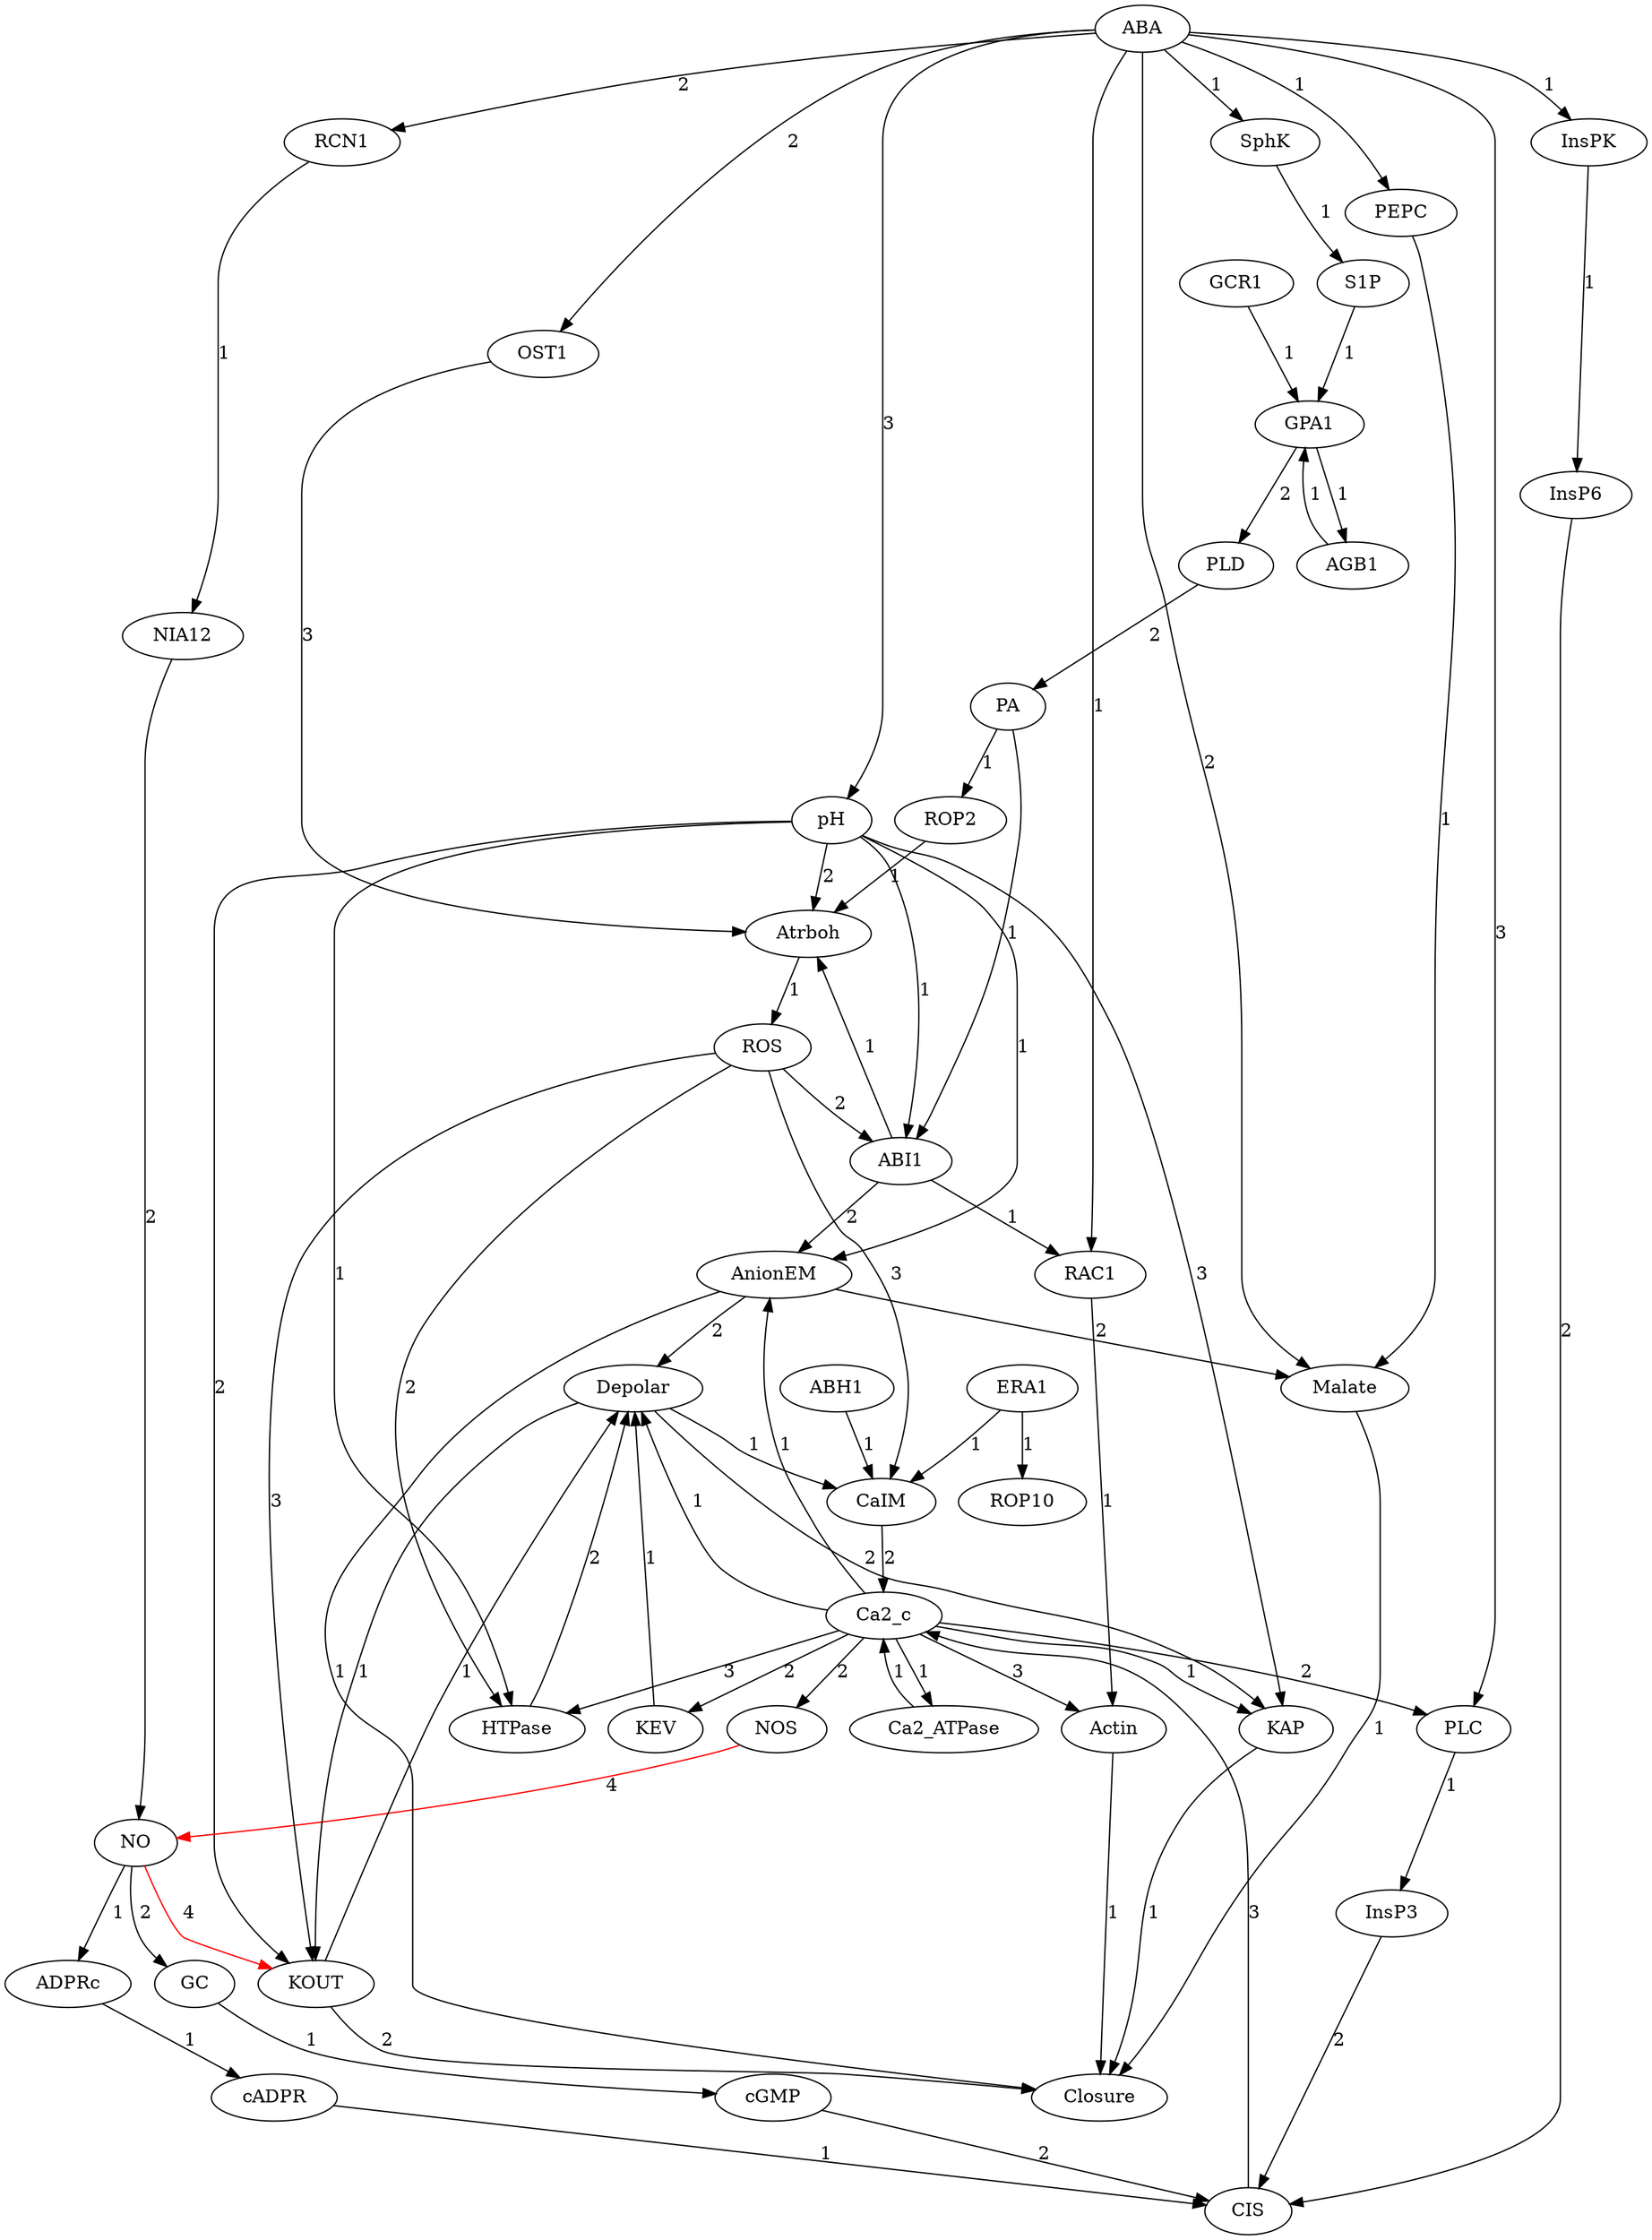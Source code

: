 strict digraph  {
" Atrboh " [equation="  (  ( OST1 && (  (  ( pH && ROP2 )  )  )  ) && ! ( ABI1  )  ) "];
" Malate " [equation="  (  (  ( PEPC  ) && ! ( ABA  )  ) && ! ( AnionEM  )  ) "];
" Ca2_ATPase " [equation="  ( Ca2_c ) "];
" SphK " [equation="  ( ABA ) "];
" GPA1 " [equation="  (  ( AGB1  ) && ! ( GCR1  )  )  || ( S1P && (  (  ( AGB1 )  )  ) ) "];
" ABI1 " [equation="  (  (  ( pH  ) && ! ( ROS  )  ) && ! ( PA  )  ) "];
" Ca2_c " [equation="  (  ( CIS  ) && ! ( Ca2_ATPase  )  )  || (  ( CaIM  ) && ! ( Ca2_ATPase  )  ) "];
" pH " [equation="  ( ABA ) "];
" NOS " [equation="  ( Ca2_c ) "];
" AnionEM " [equation="  ( pH && (  (  ( ! ABI1 )  )  || (  ( Ca2_c )  )  ) )  || ( Ca2_c && (  (  ( pH )  )  || (  ( ! ABI1 )  )  ) ) "];
" CIS " [equation="  ( InsP3 && (  (  ( InsP6 )  )  ) )  || ( cGMP && (  (  ( cADPR )  )  ) ) "];
" ADPRc " [equation="  ( NO ) "];
" RCN1 " [equation="  ( ABA ) "];
" PEPC " [equation="  ! (  ( ABA )  ) "];
" Closure " [equation="  (  ( KOUT && (  (  ( Actin )  )  && (  ( AnionEM )  )  )  ) && ! ( Malate  )  )  || (  ( KAP && (  (  ( Actin )  )  && (  ( AnionEM )  )  )  ) && ! ( Malate  )  ) "];
" InsPK " [equation="  ( ABA ) "];
" ROP10 " [equation="  ( ERA1 ) "];
" ROS " [equation="  ( Atrboh ) "];
" AGB1 " [equation="  ( GPA1 ) "];
" NIA12 " [equation="  ( RCN1 ) "];
" Depolar " [equation="  (  ( KOUT && (  (  ( ! AnionEM && ! Ca2_c && ! KEV && ! HTPase )  )  ) )  || ( Ca2_c )  || ( HTPase && (  (  ( ! AnionEM && ! Ca2_c && ! KOUT && ! KEV )  )  ) )  || ( KEV )  || ( AnionEM )  ) || ! ( AnionEM || Ca2_c || KOUT || KEV || HTPase ) "];
" Actin " [equation="  (  ( Ca2_c )  ) || ! ( Ca2_c || RAC1 ) "];
" KEV " [equation="  ( Ca2_c ) "];
" cGMP " [equation="  ( GC ) "];
" RAC1 " [equation="  ! (  ( ABA )  || ( ABI1 )  ) "];
" OST1 " [equation="  ( ABA ) "];
" KAP " [equation="  (  ( Depolar  ) && ! ( Ca2_c && (  (  ( pH )  )  )  )  ) "];
" ROP2 " [equation="  ( PA ) "];
" PLC " [equation="  ( ABA && (  (  ( Ca2_c )  )  ) ) "];
" S1P " [equation="  ( SphK ) "];
" HTPase " [equation="  ! (  ( pH )  || ( Ca2_c )  || ( ROS )  ) "];
" GC " [equation="  ( NO ) "];
" InsP6 " [equation="  ( InsPK ) "];
" cADPR " [equation="  ( ADPRc ) "];
" KOUT " [equation="  ( pH && (  (  ( Depolar )  )  ) )  || (  ( Depolar  ) && ! ( ROS && (  (  ( NO )  )  )  )  ) "];
" PA " [equation="  ( PLD ) "];
" CaIM " [equation="  (  (  ( ABH1 && (  (  ( ! ERA1 )  )  )  ) && ! ( Depolar  )  )  || (  ( ERA1 && (  (  ( ! ABH1 )  )  )  ) && ! ( Depolar  )  )  || (  ( ROS  ) && ! ( Depolar  )  )  ) || ! ( ERA1 || ROS || Depolar || ABH1 ) "];
" InsP3 " [equation="  ( PLC ) "];
" NO " [equation="  ( NOS && (  (  ( NIA12 )  )  ) ) "];
" PLD " [equation="  ( GPA1 ) "];
" ABA ";
" GCR1 ";
" ERA1 ";
" ABH1 ";
" Atrboh " -> " ROS "  [color=black, label=1];
" Malate " -> " Closure "  [color=black, label=1];
" Ca2_ATPase " -> " Ca2_c "  [color=black, label=1];
" SphK " -> " S1P "  [color=black, label=1];
" GPA1 " -> " AGB1 "  [color=black, label=1];
" GPA1 " -> " PLD "  [color=black, label=2];
" ABI1 " -> " Atrboh "  [color=black, label=1];
" ABI1 " -> " AnionEM "  [color=black, label=2];
" ABI1 " -> " RAC1 "  [color=black, label=1];
" Ca2_c " -> " Ca2_ATPase "  [color=black, label=1];
" Ca2_c " -> " NOS "  [color=black, label=2];
" Ca2_c " -> " AnionEM "  [color=black, label=1];
" Ca2_c " -> " Depolar "  [color=black, label=1];
" Ca2_c " -> " Actin "  [color=black, label=3];
" Ca2_c " -> " KEV "  [color=black, label=2];
" Ca2_c " -> " KAP "  [color=black, label=1];
" Ca2_c " -> " PLC "  [color=black, label=2];
" Ca2_c " -> " HTPase "  [color=black, label=3];
" pH " -> " Atrboh "  [color=black, label=2];
" pH " -> " ABI1 "  [color=black, label=1];
" pH " -> " AnionEM "  [color=black, label=1];
" pH " -> " KAP "  [color=black, label=3];
" pH " -> " HTPase "  [color=black, label=1];
" pH " -> " KOUT "  [color=black, label=2];
" NOS " -> " NO "  [color=red, label=4];
" AnionEM " -> " Malate "  [color=black, label=2];
" AnionEM " -> " Closure "  [color=black, label=1];
" AnionEM " -> " Depolar "  [color=black, label=2];
" CIS " -> " Ca2_c "  [color=black, label=3];
" ADPRc " -> " cADPR "  [color=black, label=1];
" RCN1 " -> " NIA12 "  [color=black, label=1];
" PEPC " -> " Malate "  [color=black, label=1];
" InsPK " -> " InsP6 "  [color=black, label=1];
" ROS " -> " ABI1 "  [color=black, label=2];
" ROS " -> " HTPase "  [color=black, label=2];
" ROS " -> " KOUT "  [color=black, label=3];
" ROS " -> " CaIM "  [color=black, label=3];
" AGB1 " -> " GPA1 "  [color=black, label=1];
" NIA12 " -> " NO "  [color=black, label=2];
" Depolar " -> " KAP "  [color=black, label=2];
" Depolar " -> " KOUT "  [color=black, label=1];
" Depolar " -> " CaIM "  [color=black, label=1];
" Actin " -> " Closure "  [color=black, label=1];
" KEV " -> " Depolar "  [color=black, label=1];
" cGMP " -> " CIS "  [color=black, label=2];
" RAC1 " -> " Actin "  [color=black, label=1];
" OST1 " -> " Atrboh "  [color=black, label=3];
" KAP " -> " Closure "  [color=black, label=1];
" ROP2 " -> " Atrboh "  [color=black, label=1];
" PLC " -> " InsP3 "  [color=black, label=1];
" S1P " -> " GPA1 "  [color=black, label=1];
" HTPase " -> " Depolar "  [color=black, label=2];
" GC " -> " cGMP "  [color=black, label=1];
" InsP6 " -> " CIS "  [color=black, label=2];
" cADPR " -> " CIS "  [color=black, label=1];
" KOUT " -> " Closure "  [color=black, label=2];
" KOUT " -> " Depolar "  [color=black, label=1];
" PA " -> " ABI1 "  [color=black, label=1];
" PA " -> " ROP2 "  [color=black, label=1];
" CaIM " -> " Ca2_c "  [color=black, label=2];
" InsP3 " -> " CIS "  [color=black, label=2];
" NO " -> " ADPRc "  [color=black, label=1];
" NO " -> " GC "  [color=black, label=2];
" NO " -> " KOUT "  [color=red, label=4];
" PLD " -> " PA "  [color=black, label=2];
" ABA " -> " Malate "  [color=black, label=2];
" ABA " -> " SphK "  [color=black, label=1];
" ABA " -> " pH "  [color=black, label=3];
" ABA " -> " RCN1 "  [color=black, label=2];
" ABA " -> " PEPC "  [color=black, label=1];
" ABA " -> " InsPK "  [color=black, label=1];
" ABA " -> " RAC1 "  [color=black, label=1];
" ABA " -> " OST1 "  [color=black, label=2];
" ABA " -> " PLC "  [color=black, label=3];
" GCR1 " -> " GPA1 "  [color=black, label=1];
" ERA1 " -> " ROP10 "  [color=black, label=1];
" ERA1 " -> " CaIM "  [color=black, label=1];
" ABH1 " -> " CaIM "  [color=black, label=1];
}
